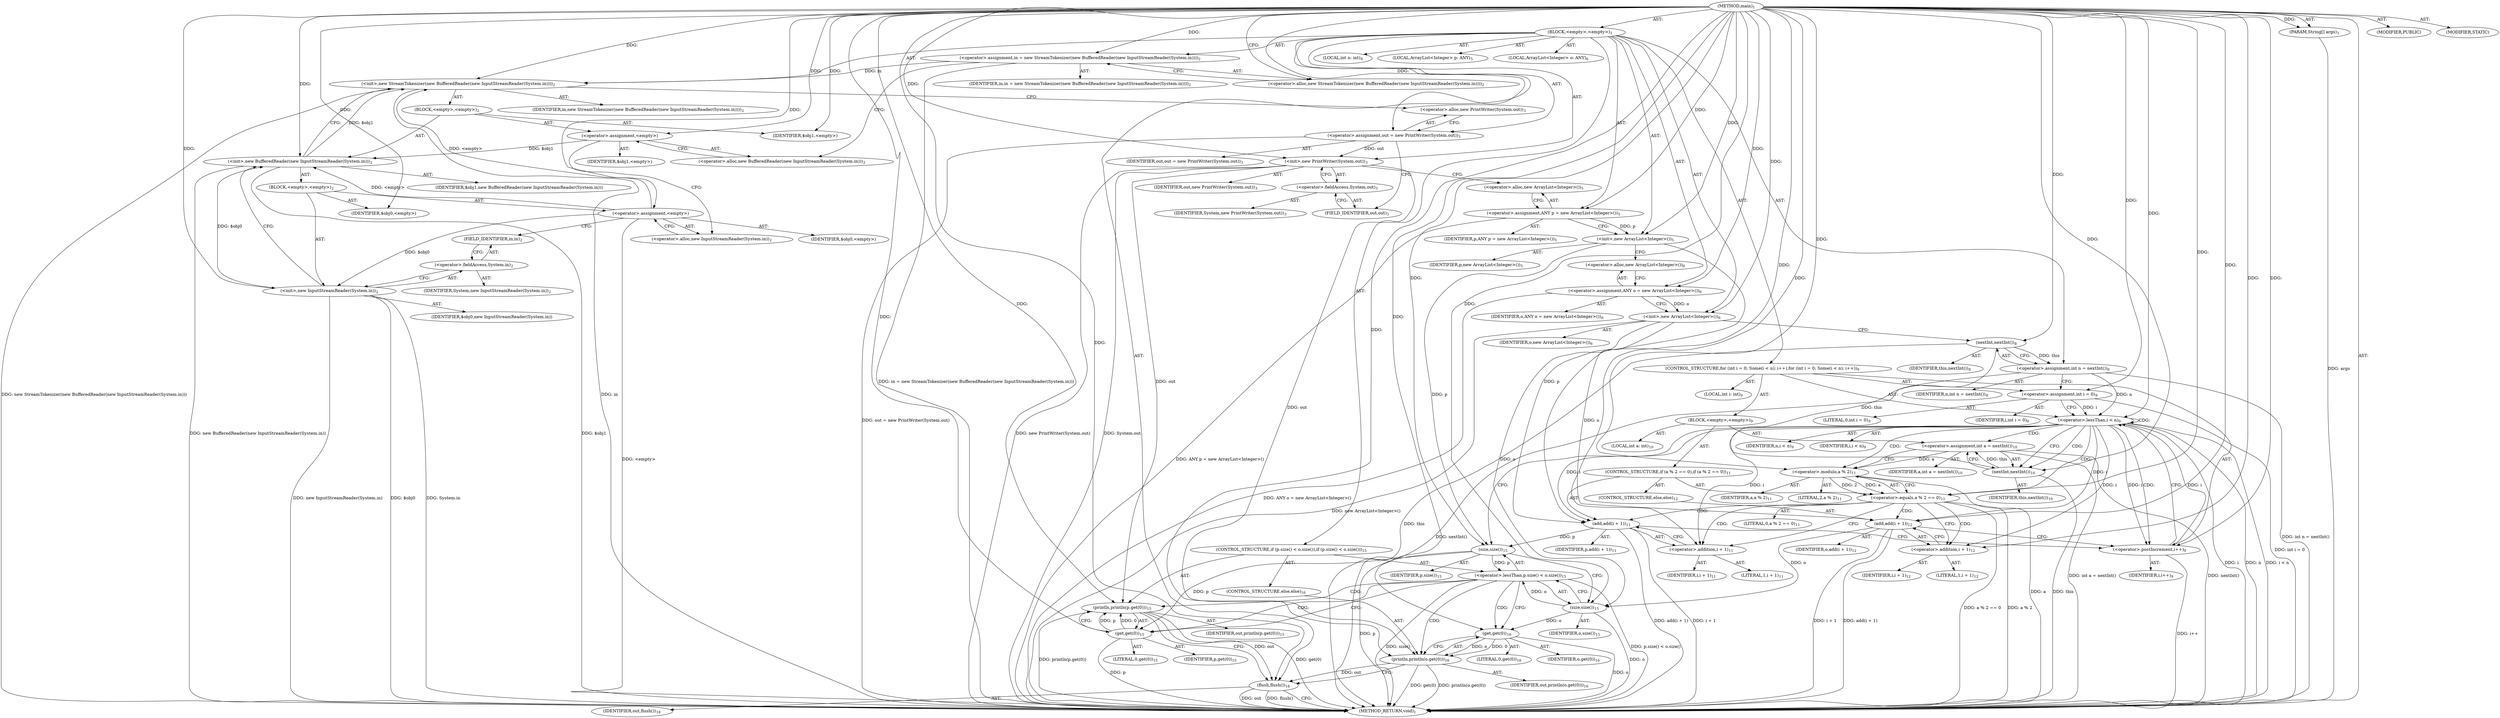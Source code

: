 digraph "main" {  
"21" [label = <(METHOD,main)<SUB>1</SUB>> ]
"22" [label = <(PARAM,String[] args)<SUB>1</SUB>> ]
"23" [label = <(BLOCK,&lt;empty&gt;,&lt;empty&gt;)<SUB>1</SUB>> ]
"24" [label = <(&lt;operator&gt;.assignment,in = new StreamTokenizer(new BufferedReader(new InputStreamReader(System.in))))<SUB>2</SUB>> ]
"25" [label = <(IDENTIFIER,in,in = new StreamTokenizer(new BufferedReader(new InputStreamReader(System.in))))<SUB>2</SUB>> ]
"26" [label = <(&lt;operator&gt;.alloc,new StreamTokenizer(new BufferedReader(new InputStreamReader(System.in))))<SUB>2</SUB>> ]
"27" [label = <(&lt;init&gt;,new StreamTokenizer(new BufferedReader(new InputStreamReader(System.in))))<SUB>2</SUB>> ]
"28" [label = <(IDENTIFIER,in,new StreamTokenizer(new BufferedReader(new InputStreamReader(System.in))))<SUB>2</SUB>> ]
"29" [label = <(BLOCK,&lt;empty&gt;,&lt;empty&gt;)<SUB>2</SUB>> ]
"30" [label = <(&lt;operator&gt;.assignment,&lt;empty&gt;)> ]
"31" [label = <(IDENTIFIER,$obj1,&lt;empty&gt;)> ]
"32" [label = <(&lt;operator&gt;.alloc,new BufferedReader(new InputStreamReader(System.in)))<SUB>2</SUB>> ]
"33" [label = <(&lt;init&gt;,new BufferedReader(new InputStreamReader(System.in)))<SUB>2</SUB>> ]
"34" [label = <(IDENTIFIER,$obj1,new BufferedReader(new InputStreamReader(System.in)))> ]
"35" [label = <(BLOCK,&lt;empty&gt;,&lt;empty&gt;)<SUB>2</SUB>> ]
"36" [label = <(&lt;operator&gt;.assignment,&lt;empty&gt;)> ]
"37" [label = <(IDENTIFIER,$obj0,&lt;empty&gt;)> ]
"38" [label = <(&lt;operator&gt;.alloc,new InputStreamReader(System.in))<SUB>2</SUB>> ]
"39" [label = <(&lt;init&gt;,new InputStreamReader(System.in))<SUB>2</SUB>> ]
"40" [label = <(IDENTIFIER,$obj0,new InputStreamReader(System.in))> ]
"41" [label = <(&lt;operator&gt;.fieldAccess,System.in)<SUB>2</SUB>> ]
"42" [label = <(IDENTIFIER,System,new InputStreamReader(System.in))<SUB>2</SUB>> ]
"43" [label = <(FIELD_IDENTIFIER,in,in)<SUB>2</SUB>> ]
"44" [label = <(IDENTIFIER,$obj0,&lt;empty&gt;)> ]
"45" [label = <(IDENTIFIER,$obj1,&lt;empty&gt;)> ]
"46" [label = <(&lt;operator&gt;.assignment,out = new PrintWriter(System.out))<SUB>3</SUB>> ]
"47" [label = <(IDENTIFIER,out,out = new PrintWriter(System.out))<SUB>3</SUB>> ]
"48" [label = <(&lt;operator&gt;.alloc,new PrintWriter(System.out))<SUB>3</SUB>> ]
"49" [label = <(&lt;init&gt;,new PrintWriter(System.out))<SUB>3</SUB>> ]
"50" [label = <(IDENTIFIER,out,new PrintWriter(System.out))<SUB>3</SUB>> ]
"51" [label = <(&lt;operator&gt;.fieldAccess,System.out)<SUB>3</SUB>> ]
"52" [label = <(IDENTIFIER,System,new PrintWriter(System.out))<SUB>3</SUB>> ]
"53" [label = <(FIELD_IDENTIFIER,out,out)<SUB>3</SUB>> ]
"4" [label = <(LOCAL,ArrayList&lt;Integer&gt; p: ANY)<SUB>5</SUB>> ]
"54" [label = <(&lt;operator&gt;.assignment,ANY p = new ArrayList&lt;Integer&gt;())<SUB>5</SUB>> ]
"55" [label = <(IDENTIFIER,p,ANY p = new ArrayList&lt;Integer&gt;())<SUB>5</SUB>> ]
"56" [label = <(&lt;operator&gt;.alloc,new ArrayList&lt;Integer&gt;())<SUB>5</SUB>> ]
"57" [label = <(&lt;init&gt;,new ArrayList&lt;Integer&gt;())<SUB>5</SUB>> ]
"3" [label = <(IDENTIFIER,p,new ArrayList&lt;Integer&gt;())<SUB>5</SUB>> ]
"6" [label = <(LOCAL,ArrayList&lt;Integer&gt; o: ANY)<SUB>6</SUB>> ]
"58" [label = <(&lt;operator&gt;.assignment,ANY o = new ArrayList&lt;Integer&gt;())<SUB>6</SUB>> ]
"59" [label = <(IDENTIFIER,o,ANY o = new ArrayList&lt;Integer&gt;())<SUB>6</SUB>> ]
"60" [label = <(&lt;operator&gt;.alloc,new ArrayList&lt;Integer&gt;())<SUB>6</SUB>> ]
"61" [label = <(&lt;init&gt;,new ArrayList&lt;Integer&gt;())<SUB>6</SUB>> ]
"5" [label = <(IDENTIFIER,o,new ArrayList&lt;Integer&gt;())<SUB>6</SUB>> ]
"62" [label = <(LOCAL,int n: int)<SUB>8</SUB>> ]
"63" [label = <(&lt;operator&gt;.assignment,int n = nextInt())<SUB>8</SUB>> ]
"64" [label = <(IDENTIFIER,n,int n = nextInt())<SUB>8</SUB>> ]
"65" [label = <(nextInt,nextInt())<SUB>8</SUB>> ]
"66" [label = <(IDENTIFIER,this,nextInt())<SUB>8</SUB>> ]
"67" [label = <(CONTROL_STRUCTURE,for (int i = 0; Some(i &lt; n); i++),for (int i = 0; Some(i &lt; n); i++))<SUB>9</SUB>> ]
"68" [label = <(LOCAL,int i: int)<SUB>9</SUB>> ]
"69" [label = <(&lt;operator&gt;.assignment,int i = 0)<SUB>9</SUB>> ]
"70" [label = <(IDENTIFIER,i,int i = 0)<SUB>9</SUB>> ]
"71" [label = <(LITERAL,0,int i = 0)<SUB>9</SUB>> ]
"72" [label = <(&lt;operator&gt;.lessThan,i &lt; n)<SUB>9</SUB>> ]
"73" [label = <(IDENTIFIER,i,i &lt; n)<SUB>9</SUB>> ]
"74" [label = <(IDENTIFIER,n,i &lt; n)<SUB>9</SUB>> ]
"75" [label = <(&lt;operator&gt;.postIncrement,i++)<SUB>9</SUB>> ]
"76" [label = <(IDENTIFIER,i,i++)<SUB>9</SUB>> ]
"77" [label = <(BLOCK,&lt;empty&gt;,&lt;empty&gt;)<SUB>9</SUB>> ]
"78" [label = <(LOCAL,int a: int)<SUB>10</SUB>> ]
"79" [label = <(&lt;operator&gt;.assignment,int a = nextInt())<SUB>10</SUB>> ]
"80" [label = <(IDENTIFIER,a,int a = nextInt())<SUB>10</SUB>> ]
"81" [label = <(nextInt,nextInt())<SUB>10</SUB>> ]
"82" [label = <(IDENTIFIER,this,nextInt())<SUB>10</SUB>> ]
"83" [label = <(CONTROL_STRUCTURE,if (a % 2 == 0),if (a % 2 == 0))<SUB>11</SUB>> ]
"84" [label = <(&lt;operator&gt;.equals,a % 2 == 0)<SUB>11</SUB>> ]
"85" [label = <(&lt;operator&gt;.modulo,a % 2)<SUB>11</SUB>> ]
"86" [label = <(IDENTIFIER,a,a % 2)<SUB>11</SUB>> ]
"87" [label = <(LITERAL,2,a % 2)<SUB>11</SUB>> ]
"88" [label = <(LITERAL,0,a % 2 == 0)<SUB>11</SUB>> ]
"89" [label = <(add,add(i + 1))<SUB>11</SUB>> ]
"90" [label = <(IDENTIFIER,p,add(i + 1))<SUB>11</SUB>> ]
"91" [label = <(&lt;operator&gt;.addition,i + 1)<SUB>11</SUB>> ]
"92" [label = <(IDENTIFIER,i,i + 1)<SUB>11</SUB>> ]
"93" [label = <(LITERAL,1,i + 1)<SUB>11</SUB>> ]
"94" [label = <(CONTROL_STRUCTURE,else,else)<SUB>12</SUB>> ]
"95" [label = <(add,add(i + 1))<SUB>12</SUB>> ]
"96" [label = <(IDENTIFIER,o,add(i + 1))<SUB>12</SUB>> ]
"97" [label = <(&lt;operator&gt;.addition,i + 1)<SUB>12</SUB>> ]
"98" [label = <(IDENTIFIER,i,i + 1)<SUB>12</SUB>> ]
"99" [label = <(LITERAL,1,i + 1)<SUB>12</SUB>> ]
"100" [label = <(CONTROL_STRUCTURE,if (p.size() &lt; o.size()),if (p.size() &lt; o.size()))<SUB>15</SUB>> ]
"101" [label = <(&lt;operator&gt;.lessThan,p.size() &lt; o.size())<SUB>15</SUB>> ]
"102" [label = <(size,size())<SUB>15</SUB>> ]
"103" [label = <(IDENTIFIER,p,size())<SUB>15</SUB>> ]
"104" [label = <(size,size())<SUB>15</SUB>> ]
"105" [label = <(IDENTIFIER,o,size())<SUB>15</SUB>> ]
"106" [label = <(println,println(p.get(0)))<SUB>15</SUB>> ]
"107" [label = <(IDENTIFIER,out,println(p.get(0)))<SUB>15</SUB>> ]
"108" [label = <(get,get(0))<SUB>15</SUB>> ]
"109" [label = <(IDENTIFIER,p,get(0))<SUB>15</SUB>> ]
"110" [label = <(LITERAL,0,get(0))<SUB>15</SUB>> ]
"111" [label = <(CONTROL_STRUCTURE,else,else)<SUB>16</SUB>> ]
"112" [label = <(println,println(o.get(0)))<SUB>16</SUB>> ]
"113" [label = <(IDENTIFIER,out,println(o.get(0)))<SUB>16</SUB>> ]
"114" [label = <(get,get(0))<SUB>16</SUB>> ]
"115" [label = <(IDENTIFIER,o,get(0))<SUB>16</SUB>> ]
"116" [label = <(LITERAL,0,get(0))<SUB>16</SUB>> ]
"117" [label = <(flush,flush())<SUB>18</SUB>> ]
"118" [label = <(IDENTIFIER,out,flush())<SUB>18</SUB>> ]
"119" [label = <(MODIFIER,PUBLIC)> ]
"120" [label = <(MODIFIER,STATIC)> ]
"121" [label = <(METHOD_RETURN,void)<SUB>1</SUB>> ]
  "21" -> "22"  [ label = "AST: "] 
  "21" -> "23"  [ label = "AST: "] 
  "21" -> "119"  [ label = "AST: "] 
  "21" -> "120"  [ label = "AST: "] 
  "21" -> "121"  [ label = "AST: "] 
  "23" -> "24"  [ label = "AST: "] 
  "23" -> "27"  [ label = "AST: "] 
  "23" -> "46"  [ label = "AST: "] 
  "23" -> "49"  [ label = "AST: "] 
  "23" -> "4"  [ label = "AST: "] 
  "23" -> "54"  [ label = "AST: "] 
  "23" -> "57"  [ label = "AST: "] 
  "23" -> "6"  [ label = "AST: "] 
  "23" -> "58"  [ label = "AST: "] 
  "23" -> "61"  [ label = "AST: "] 
  "23" -> "62"  [ label = "AST: "] 
  "23" -> "63"  [ label = "AST: "] 
  "23" -> "67"  [ label = "AST: "] 
  "23" -> "100"  [ label = "AST: "] 
  "23" -> "117"  [ label = "AST: "] 
  "24" -> "25"  [ label = "AST: "] 
  "24" -> "26"  [ label = "AST: "] 
  "27" -> "28"  [ label = "AST: "] 
  "27" -> "29"  [ label = "AST: "] 
  "29" -> "30"  [ label = "AST: "] 
  "29" -> "33"  [ label = "AST: "] 
  "29" -> "45"  [ label = "AST: "] 
  "30" -> "31"  [ label = "AST: "] 
  "30" -> "32"  [ label = "AST: "] 
  "33" -> "34"  [ label = "AST: "] 
  "33" -> "35"  [ label = "AST: "] 
  "35" -> "36"  [ label = "AST: "] 
  "35" -> "39"  [ label = "AST: "] 
  "35" -> "44"  [ label = "AST: "] 
  "36" -> "37"  [ label = "AST: "] 
  "36" -> "38"  [ label = "AST: "] 
  "39" -> "40"  [ label = "AST: "] 
  "39" -> "41"  [ label = "AST: "] 
  "41" -> "42"  [ label = "AST: "] 
  "41" -> "43"  [ label = "AST: "] 
  "46" -> "47"  [ label = "AST: "] 
  "46" -> "48"  [ label = "AST: "] 
  "49" -> "50"  [ label = "AST: "] 
  "49" -> "51"  [ label = "AST: "] 
  "51" -> "52"  [ label = "AST: "] 
  "51" -> "53"  [ label = "AST: "] 
  "54" -> "55"  [ label = "AST: "] 
  "54" -> "56"  [ label = "AST: "] 
  "57" -> "3"  [ label = "AST: "] 
  "58" -> "59"  [ label = "AST: "] 
  "58" -> "60"  [ label = "AST: "] 
  "61" -> "5"  [ label = "AST: "] 
  "63" -> "64"  [ label = "AST: "] 
  "63" -> "65"  [ label = "AST: "] 
  "65" -> "66"  [ label = "AST: "] 
  "67" -> "68"  [ label = "AST: "] 
  "67" -> "69"  [ label = "AST: "] 
  "67" -> "72"  [ label = "AST: "] 
  "67" -> "75"  [ label = "AST: "] 
  "67" -> "77"  [ label = "AST: "] 
  "69" -> "70"  [ label = "AST: "] 
  "69" -> "71"  [ label = "AST: "] 
  "72" -> "73"  [ label = "AST: "] 
  "72" -> "74"  [ label = "AST: "] 
  "75" -> "76"  [ label = "AST: "] 
  "77" -> "78"  [ label = "AST: "] 
  "77" -> "79"  [ label = "AST: "] 
  "77" -> "83"  [ label = "AST: "] 
  "79" -> "80"  [ label = "AST: "] 
  "79" -> "81"  [ label = "AST: "] 
  "81" -> "82"  [ label = "AST: "] 
  "83" -> "84"  [ label = "AST: "] 
  "83" -> "89"  [ label = "AST: "] 
  "83" -> "94"  [ label = "AST: "] 
  "84" -> "85"  [ label = "AST: "] 
  "84" -> "88"  [ label = "AST: "] 
  "85" -> "86"  [ label = "AST: "] 
  "85" -> "87"  [ label = "AST: "] 
  "89" -> "90"  [ label = "AST: "] 
  "89" -> "91"  [ label = "AST: "] 
  "91" -> "92"  [ label = "AST: "] 
  "91" -> "93"  [ label = "AST: "] 
  "94" -> "95"  [ label = "AST: "] 
  "95" -> "96"  [ label = "AST: "] 
  "95" -> "97"  [ label = "AST: "] 
  "97" -> "98"  [ label = "AST: "] 
  "97" -> "99"  [ label = "AST: "] 
  "100" -> "101"  [ label = "AST: "] 
  "100" -> "106"  [ label = "AST: "] 
  "100" -> "111"  [ label = "AST: "] 
  "101" -> "102"  [ label = "AST: "] 
  "101" -> "104"  [ label = "AST: "] 
  "102" -> "103"  [ label = "AST: "] 
  "104" -> "105"  [ label = "AST: "] 
  "106" -> "107"  [ label = "AST: "] 
  "106" -> "108"  [ label = "AST: "] 
  "108" -> "109"  [ label = "AST: "] 
  "108" -> "110"  [ label = "AST: "] 
  "111" -> "112"  [ label = "AST: "] 
  "112" -> "113"  [ label = "AST: "] 
  "112" -> "114"  [ label = "AST: "] 
  "114" -> "115"  [ label = "AST: "] 
  "114" -> "116"  [ label = "AST: "] 
  "117" -> "118"  [ label = "AST: "] 
  "24" -> "32"  [ label = "CFG: "] 
  "27" -> "48"  [ label = "CFG: "] 
  "46" -> "53"  [ label = "CFG: "] 
  "49" -> "56"  [ label = "CFG: "] 
  "54" -> "57"  [ label = "CFG: "] 
  "57" -> "60"  [ label = "CFG: "] 
  "58" -> "61"  [ label = "CFG: "] 
  "61" -> "65"  [ label = "CFG: "] 
  "63" -> "69"  [ label = "CFG: "] 
  "117" -> "121"  [ label = "CFG: "] 
  "26" -> "24"  [ label = "CFG: "] 
  "48" -> "46"  [ label = "CFG: "] 
  "51" -> "49"  [ label = "CFG: "] 
  "56" -> "54"  [ label = "CFG: "] 
  "60" -> "58"  [ label = "CFG: "] 
  "65" -> "63"  [ label = "CFG: "] 
  "69" -> "72"  [ label = "CFG: "] 
  "72" -> "81"  [ label = "CFG: "] 
  "72" -> "102"  [ label = "CFG: "] 
  "75" -> "72"  [ label = "CFG: "] 
  "101" -> "108"  [ label = "CFG: "] 
  "101" -> "114"  [ label = "CFG: "] 
  "106" -> "117"  [ label = "CFG: "] 
  "30" -> "38"  [ label = "CFG: "] 
  "33" -> "27"  [ label = "CFG: "] 
  "53" -> "51"  [ label = "CFG: "] 
  "79" -> "85"  [ label = "CFG: "] 
  "102" -> "104"  [ label = "CFG: "] 
  "104" -> "101"  [ label = "CFG: "] 
  "108" -> "106"  [ label = "CFG: "] 
  "112" -> "117"  [ label = "CFG: "] 
  "32" -> "30"  [ label = "CFG: "] 
  "81" -> "79"  [ label = "CFG: "] 
  "84" -> "91"  [ label = "CFG: "] 
  "84" -> "97"  [ label = "CFG: "] 
  "89" -> "75"  [ label = "CFG: "] 
  "114" -> "112"  [ label = "CFG: "] 
  "36" -> "43"  [ label = "CFG: "] 
  "39" -> "33"  [ label = "CFG: "] 
  "85" -> "84"  [ label = "CFG: "] 
  "91" -> "89"  [ label = "CFG: "] 
  "95" -> "75"  [ label = "CFG: "] 
  "38" -> "36"  [ label = "CFG: "] 
  "41" -> "39"  [ label = "CFG: "] 
  "97" -> "95"  [ label = "CFG: "] 
  "43" -> "41"  [ label = "CFG: "] 
  "21" -> "26"  [ label = "CFG: "] 
  "22" -> "121"  [ label = "DDG: args"] 
  "24" -> "121"  [ label = "DDG: in = new StreamTokenizer(new BufferedReader(new InputStreamReader(System.in)))"] 
  "27" -> "121"  [ label = "DDG: in"] 
  "33" -> "121"  [ label = "DDG: $obj1"] 
  "36" -> "121"  [ label = "DDG: &lt;empty&gt;"] 
  "39" -> "121"  [ label = "DDG: $obj0"] 
  "39" -> "121"  [ label = "DDG: System.in"] 
  "39" -> "121"  [ label = "DDG: new InputStreamReader(System.in)"] 
  "33" -> "121"  [ label = "DDG: new BufferedReader(new InputStreamReader(System.in))"] 
  "27" -> "121"  [ label = "DDG: new StreamTokenizer(new BufferedReader(new InputStreamReader(System.in)))"] 
  "46" -> "121"  [ label = "DDG: out = new PrintWriter(System.out)"] 
  "49" -> "121"  [ label = "DDG: System.out"] 
  "49" -> "121"  [ label = "DDG: new PrintWriter(System.out)"] 
  "54" -> "121"  [ label = "DDG: ANY p = new ArrayList&lt;Integer&gt;()"] 
  "58" -> "121"  [ label = "DDG: ANY o = new ArrayList&lt;Integer&gt;()"] 
  "61" -> "121"  [ label = "DDG: new ArrayList&lt;Integer&gt;()"] 
  "65" -> "121"  [ label = "DDG: this"] 
  "63" -> "121"  [ label = "DDG: nextInt()"] 
  "63" -> "121"  [ label = "DDG: int n = nextInt()"] 
  "69" -> "121"  [ label = "DDG: int i = 0"] 
  "72" -> "121"  [ label = "DDG: i"] 
  "72" -> "121"  [ label = "DDG: n"] 
  "72" -> "121"  [ label = "DDG: i &lt; n"] 
  "102" -> "121"  [ label = "DDG: p"] 
  "101" -> "121"  [ label = "DDG: size()"] 
  "104" -> "121"  [ label = "DDG: o"] 
  "101" -> "121"  [ label = "DDG: p.size() &lt; o.size()"] 
  "114" -> "121"  [ label = "DDG: o"] 
  "112" -> "121"  [ label = "DDG: get(0)"] 
  "112" -> "121"  [ label = "DDG: println(o.get(0))"] 
  "108" -> "121"  [ label = "DDG: p"] 
  "106" -> "121"  [ label = "DDG: get(0)"] 
  "106" -> "121"  [ label = "DDG: println(p.get(0))"] 
  "117" -> "121"  [ label = "DDG: out"] 
  "117" -> "121"  [ label = "DDG: flush()"] 
  "81" -> "121"  [ label = "DDG: this"] 
  "79" -> "121"  [ label = "DDG: nextInt()"] 
  "79" -> "121"  [ label = "DDG: int a = nextInt()"] 
  "85" -> "121"  [ label = "DDG: a"] 
  "84" -> "121"  [ label = "DDG: a % 2"] 
  "84" -> "121"  [ label = "DDG: a % 2 == 0"] 
  "95" -> "121"  [ label = "DDG: i + 1"] 
  "95" -> "121"  [ label = "DDG: add(i + 1)"] 
  "89" -> "121"  [ label = "DDG: i + 1"] 
  "89" -> "121"  [ label = "DDG: add(i + 1)"] 
  "75" -> "121"  [ label = "DDG: i++"] 
  "21" -> "22"  [ label = "DDG: "] 
  "21" -> "24"  [ label = "DDG: "] 
  "21" -> "46"  [ label = "DDG: "] 
  "21" -> "54"  [ label = "DDG: "] 
  "21" -> "58"  [ label = "DDG: "] 
  "65" -> "63"  [ label = "DDG: this"] 
  "24" -> "27"  [ label = "DDG: in"] 
  "21" -> "27"  [ label = "DDG: "] 
  "36" -> "27"  [ label = "DDG: &lt;empty&gt;"] 
  "33" -> "27"  [ label = "DDG: $obj1"] 
  "46" -> "49"  [ label = "DDG: out"] 
  "21" -> "49"  [ label = "DDG: "] 
  "54" -> "57"  [ label = "DDG: p"] 
  "21" -> "57"  [ label = "DDG: "] 
  "58" -> "61"  [ label = "DDG: o"] 
  "21" -> "61"  [ label = "DDG: "] 
  "21" -> "69"  [ label = "DDG: "] 
  "112" -> "117"  [ label = "DDG: out"] 
  "106" -> "117"  [ label = "DDG: out"] 
  "21" -> "117"  [ label = "DDG: "] 
  "21" -> "30"  [ label = "DDG: "] 
  "21" -> "45"  [ label = "DDG: "] 
  "21" -> "65"  [ label = "DDG: "] 
  "69" -> "72"  [ label = "DDG: i"] 
  "75" -> "72"  [ label = "DDG: i"] 
  "21" -> "72"  [ label = "DDG: "] 
  "63" -> "72"  [ label = "DDG: n"] 
  "21" -> "75"  [ label = "DDG: "] 
  "72" -> "75"  [ label = "DDG: i"] 
  "81" -> "79"  [ label = "DDG: this"] 
  "102" -> "101"  [ label = "DDG: p"] 
  "104" -> "101"  [ label = "DDG: o"] 
  "49" -> "106"  [ label = "DDG: out"] 
  "21" -> "106"  [ label = "DDG: "] 
  "108" -> "106"  [ label = "DDG: p"] 
  "108" -> "106"  [ label = "DDG: 0"] 
  "30" -> "33"  [ label = "DDG: $obj1"] 
  "21" -> "33"  [ label = "DDG: "] 
  "36" -> "33"  [ label = "DDG: &lt;empty&gt;"] 
  "39" -> "33"  [ label = "DDG: $obj0"] 
  "57" -> "102"  [ label = "DDG: p"] 
  "89" -> "102"  [ label = "DDG: p"] 
  "21" -> "102"  [ label = "DDG: "] 
  "61" -> "104"  [ label = "DDG: o"] 
  "95" -> "104"  [ label = "DDG: o"] 
  "21" -> "104"  [ label = "DDG: "] 
  "102" -> "108"  [ label = "DDG: p"] 
  "21" -> "108"  [ label = "DDG: "] 
  "49" -> "112"  [ label = "DDG: out"] 
  "21" -> "112"  [ label = "DDG: "] 
  "114" -> "112"  [ label = "DDG: o"] 
  "114" -> "112"  [ label = "DDG: 0"] 
  "21" -> "36"  [ label = "DDG: "] 
  "21" -> "44"  [ label = "DDG: "] 
  "65" -> "81"  [ label = "DDG: this"] 
  "21" -> "81"  [ label = "DDG: "] 
  "85" -> "84"  [ label = "DDG: a"] 
  "85" -> "84"  [ label = "DDG: 2"] 
  "21" -> "84"  [ label = "DDG: "] 
  "57" -> "89"  [ label = "DDG: p"] 
  "21" -> "89"  [ label = "DDG: "] 
  "72" -> "89"  [ label = "DDG: i"] 
  "104" -> "114"  [ label = "DDG: o"] 
  "21" -> "114"  [ label = "DDG: "] 
  "36" -> "39"  [ label = "DDG: $obj0"] 
  "21" -> "39"  [ label = "DDG: "] 
  "79" -> "85"  [ label = "DDG: a"] 
  "21" -> "85"  [ label = "DDG: "] 
  "72" -> "91"  [ label = "DDG: i"] 
  "21" -> "91"  [ label = "DDG: "] 
  "61" -> "95"  [ label = "DDG: o"] 
  "21" -> "95"  [ label = "DDG: "] 
  "72" -> "95"  [ label = "DDG: i"] 
  "72" -> "97"  [ label = "DDG: i"] 
  "21" -> "97"  [ label = "DDG: "] 
  "72" -> "75"  [ label = "CDG: "] 
  "72" -> "81"  [ label = "CDG: "] 
  "72" -> "84"  [ label = "CDG: "] 
  "72" -> "85"  [ label = "CDG: "] 
  "72" -> "72"  [ label = "CDG: "] 
  "72" -> "79"  [ label = "CDG: "] 
  "101" -> "114"  [ label = "CDG: "] 
  "101" -> "106"  [ label = "CDG: "] 
  "101" -> "112"  [ label = "CDG: "] 
  "101" -> "108"  [ label = "CDG: "] 
  "84" -> "89"  [ label = "CDG: "] 
  "84" -> "95"  [ label = "CDG: "] 
  "84" -> "97"  [ label = "CDG: "] 
  "84" -> "91"  [ label = "CDG: "] 
}
